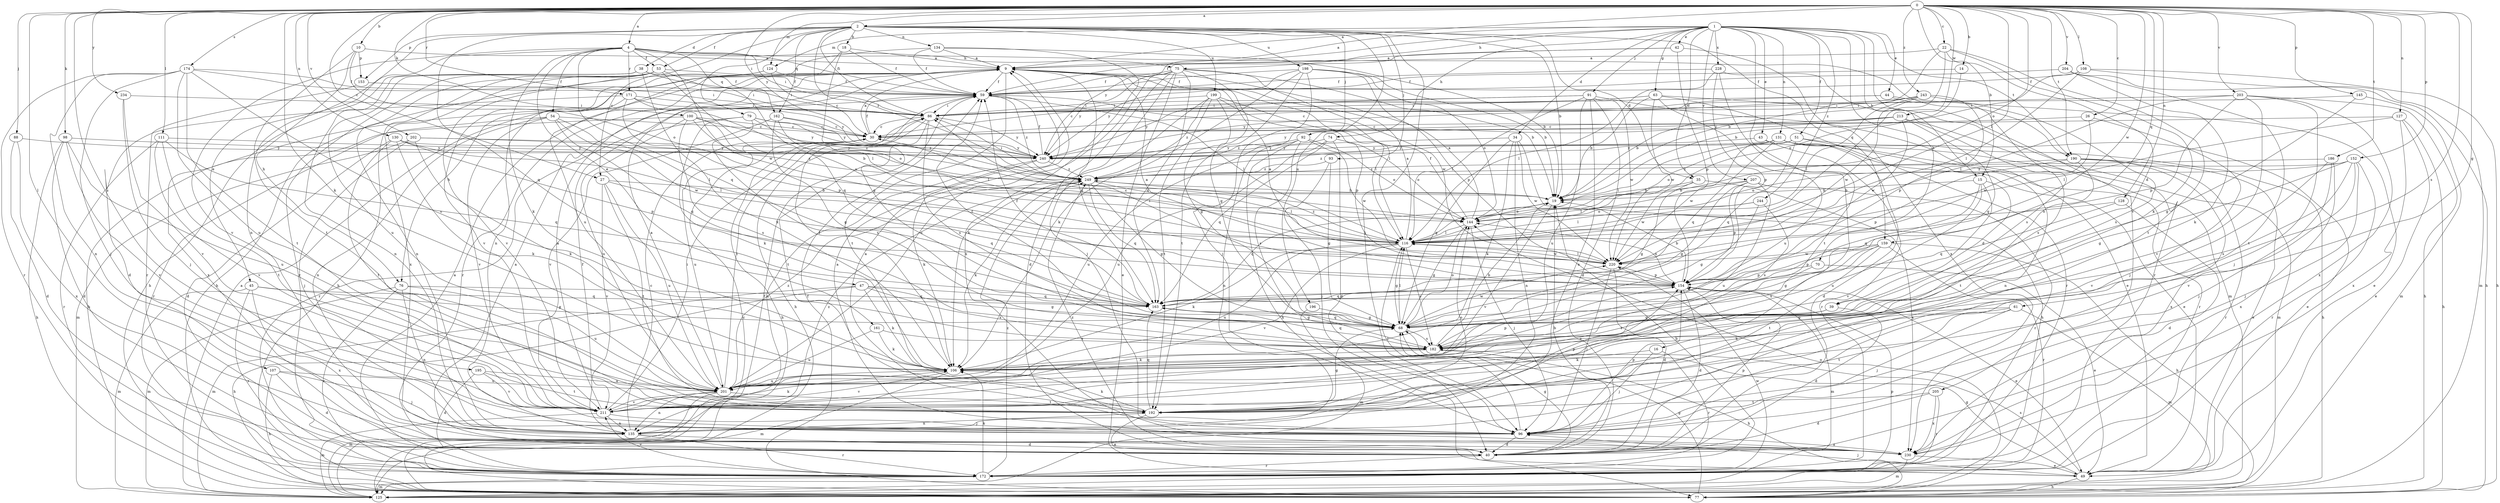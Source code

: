 strict digraph  {
0;
1;
2;
4;
9;
10;
14;
15;
16;
18;
19;
22;
26;
27;
30;
34;
35;
38;
39;
40;
42;
43;
44;
45;
47;
49;
51;
53;
54;
59;
61;
63;
68;
70;
74;
75;
76;
77;
79;
86;
88;
91;
92;
93;
96;
98;
100;
106;
107;
108;
111;
116;
124;
125;
127;
128;
130;
131;
134;
135;
144;
145;
152;
153;
154;
159;
161;
162;
163;
171;
172;
174;
182;
186;
190;
192;
195;
196;
198;
199;
201;
202;
203;
204;
205;
207;
211;
213;
220;
228;
230;
234;
240;
243;
244;
249;
0 -> 2  [label=a];
0 -> 4  [label=a];
0 -> 9  [label=a];
0 -> 10  [label=b];
0 -> 14  [label=b];
0 -> 15  [label=b];
0 -> 22  [label=c];
0 -> 26  [label=c];
0 -> 27  [label=c];
0 -> 61  [label=g];
0 -> 88  [label=j];
0 -> 98  [label=k];
0 -> 100  [label=k];
0 -> 106  [label=k];
0 -> 107  [label=l];
0 -> 108  [label=l];
0 -> 111  [label=l];
0 -> 116  [label=l];
0 -> 124  [label=m];
0 -> 127  [label=n];
0 -> 128  [label=n];
0 -> 130  [label=n];
0 -> 144  [label=o];
0 -> 145  [label=p];
0 -> 152  [label=p];
0 -> 159  [label=q];
0 -> 171  [label=r];
0 -> 174  [label=s];
0 -> 182  [label=s];
0 -> 186  [label=t];
0 -> 190  [label=t];
0 -> 195  [label=u];
0 -> 202  [label=v];
0 -> 203  [label=v];
0 -> 204  [label=v];
0 -> 213  [label=w];
0 -> 220  [label=w];
0 -> 234  [label=y];
0 -> 240  [label=y];
0 -> 243  [label=z];
1 -> 9  [label=a];
1 -> 15  [label=b];
1 -> 16  [label=b];
1 -> 34  [label=d];
1 -> 35  [label=d];
1 -> 42  [label=e];
1 -> 43  [label=e];
1 -> 44  [label=e];
1 -> 51  [label=f];
1 -> 63  [label=g];
1 -> 70  [label=h];
1 -> 74  [label=h];
1 -> 75  [label=h];
1 -> 91  [label=j];
1 -> 124  [label=m];
1 -> 131  [label=n];
1 -> 190  [label=t];
1 -> 205  [label=v];
1 -> 207  [label=v];
1 -> 228  [label=x];
1 -> 240  [label=y];
1 -> 244  [label=z];
2 -> 18  [label=b];
2 -> 19  [label=b];
2 -> 27  [label=c];
2 -> 35  [label=d];
2 -> 38  [label=d];
2 -> 53  [label=f];
2 -> 79  [label=i];
2 -> 86  [label=i];
2 -> 92  [label=j];
2 -> 93  [label=j];
2 -> 96  [label=j];
2 -> 134  [label=n];
2 -> 135  [label=n];
2 -> 153  [label=p];
2 -> 159  [label=q];
2 -> 161  [label=q];
2 -> 162  [label=q];
2 -> 196  [label=u];
2 -> 198  [label=u];
2 -> 199  [label=u];
2 -> 249  [label=z];
4 -> 45  [label=e];
4 -> 47  [label=e];
4 -> 53  [label=f];
4 -> 54  [label=f];
4 -> 59  [label=f];
4 -> 75  [label=h];
4 -> 86  [label=i];
4 -> 106  [label=k];
4 -> 162  [label=q];
4 -> 163  [label=q];
4 -> 171  [label=r];
4 -> 190  [label=t];
4 -> 211  [label=v];
4 -> 220  [label=w];
9 -> 59  [label=f];
9 -> 76  [label=h];
9 -> 116  [label=l];
9 -> 163  [label=q];
9 -> 172  [label=r];
9 -> 192  [label=t];
10 -> 9  [label=a];
10 -> 76  [label=h];
10 -> 144  [label=o];
10 -> 153  [label=p];
10 -> 192  [label=t];
14 -> 59  [label=f];
14 -> 144  [label=o];
15 -> 19  [label=b];
15 -> 39  [label=d];
15 -> 163  [label=q];
15 -> 201  [label=u];
15 -> 211  [label=v];
16 -> 96  [label=j];
16 -> 106  [label=k];
16 -> 172  [label=r];
18 -> 9  [label=a];
18 -> 59  [label=f];
18 -> 68  [label=g];
18 -> 201  [label=u];
19 -> 144  [label=o];
19 -> 163  [label=q];
19 -> 211  [label=v];
22 -> 9  [label=a];
22 -> 19  [label=b];
22 -> 39  [label=d];
22 -> 106  [label=k];
22 -> 116  [label=l];
22 -> 192  [label=t];
26 -> 30  [label=c];
26 -> 96  [label=j];
26 -> 220  [label=w];
27 -> 19  [label=b];
27 -> 163  [label=q];
27 -> 192  [label=t];
27 -> 201  [label=u];
27 -> 211  [label=v];
30 -> 9  [label=a];
30 -> 59  [label=f];
30 -> 77  [label=h];
30 -> 201  [label=u];
30 -> 240  [label=y];
34 -> 68  [label=g];
34 -> 77  [label=h];
34 -> 106  [label=k];
34 -> 135  [label=n];
34 -> 220  [label=w];
34 -> 240  [label=y];
35 -> 19  [label=b];
35 -> 68  [label=g];
35 -> 220  [label=w];
35 -> 230  [label=x];
38 -> 59  [label=f];
38 -> 77  [label=h];
38 -> 86  [label=i];
38 -> 106  [label=k];
38 -> 135  [label=n];
38 -> 201  [label=u];
39 -> 40  [label=d];
39 -> 68  [label=g];
39 -> 182  [label=s];
40 -> 9  [label=a];
40 -> 19  [label=b];
40 -> 68  [label=g];
40 -> 154  [label=p];
40 -> 172  [label=r];
40 -> 249  [label=z];
42 -> 9  [label=a];
42 -> 59  [label=f];
42 -> 154  [label=p];
42 -> 230  [label=x];
43 -> 49  [label=e];
43 -> 172  [label=r];
43 -> 240  [label=y];
44 -> 30  [label=c];
44 -> 49  [label=e];
44 -> 86  [label=i];
44 -> 182  [label=s];
45 -> 68  [label=g];
45 -> 125  [label=m];
45 -> 163  [label=q];
45 -> 172  [label=r];
45 -> 230  [label=x];
47 -> 68  [label=g];
47 -> 77  [label=h];
47 -> 106  [label=k];
47 -> 125  [label=m];
47 -> 163  [label=q];
47 -> 182  [label=s];
49 -> 68  [label=g];
49 -> 77  [label=h];
49 -> 96  [label=j];
49 -> 182  [label=s];
51 -> 49  [label=e];
51 -> 135  [label=n];
51 -> 144  [label=o];
51 -> 163  [label=q];
51 -> 240  [label=y];
53 -> 59  [label=f];
53 -> 77  [label=h];
53 -> 116  [label=l];
53 -> 135  [label=n];
53 -> 163  [label=q];
53 -> 172  [label=r];
53 -> 211  [label=v];
53 -> 230  [label=x];
54 -> 30  [label=c];
54 -> 116  [label=l];
54 -> 135  [label=n];
54 -> 163  [label=q];
54 -> 172  [label=r];
54 -> 211  [label=v];
54 -> 220  [label=w];
59 -> 86  [label=i];
59 -> 116  [label=l];
59 -> 249  [label=z];
61 -> 68  [label=g];
61 -> 96  [label=j];
61 -> 106  [label=k];
61 -> 125  [label=m];
61 -> 192  [label=t];
63 -> 19  [label=b];
63 -> 30  [label=c];
63 -> 86  [label=i];
63 -> 125  [label=m];
63 -> 172  [label=r];
63 -> 201  [label=u];
63 -> 220  [label=w];
68 -> 59  [label=f];
68 -> 116  [label=l];
68 -> 144  [label=o];
68 -> 163  [label=q];
68 -> 182  [label=s];
68 -> 220  [label=w];
70 -> 49  [label=e];
70 -> 154  [label=p];
70 -> 211  [label=v];
74 -> 40  [label=d];
74 -> 144  [label=o];
74 -> 163  [label=q];
74 -> 201  [label=u];
74 -> 240  [label=y];
75 -> 19  [label=b];
75 -> 40  [label=d];
75 -> 49  [label=e];
75 -> 59  [label=f];
75 -> 68  [label=g];
75 -> 96  [label=j];
75 -> 163  [label=q];
75 -> 201  [label=u];
75 -> 220  [label=w];
75 -> 240  [label=y];
76 -> 125  [label=m];
76 -> 135  [label=n];
76 -> 163  [label=q];
76 -> 172  [label=r];
76 -> 201  [label=u];
77 -> 59  [label=f];
77 -> 68  [label=g];
77 -> 144  [label=o];
79 -> 30  [label=c];
79 -> 106  [label=k];
79 -> 172  [label=r];
79 -> 182  [label=s];
79 -> 240  [label=y];
79 -> 249  [label=z];
86 -> 30  [label=c];
86 -> 77  [label=h];
86 -> 182  [label=s];
86 -> 192  [label=t];
86 -> 240  [label=y];
88 -> 40  [label=d];
88 -> 230  [label=x];
88 -> 240  [label=y];
91 -> 40  [label=d];
91 -> 49  [label=e];
91 -> 86  [label=i];
91 -> 116  [label=l];
91 -> 135  [label=n];
91 -> 201  [label=u];
91 -> 220  [label=w];
91 -> 240  [label=y];
92 -> 77  [label=h];
92 -> 135  [label=n];
92 -> 144  [label=o];
92 -> 182  [label=s];
92 -> 201  [label=u];
92 -> 220  [label=w];
92 -> 240  [label=y];
93 -> 68  [label=g];
93 -> 96  [label=j];
93 -> 249  [label=z];
96 -> 9  [label=a];
96 -> 40  [label=d];
96 -> 116  [label=l];
96 -> 154  [label=p];
96 -> 230  [label=x];
98 -> 40  [label=d];
98 -> 77  [label=h];
98 -> 201  [label=u];
98 -> 211  [label=v];
98 -> 240  [label=y];
100 -> 19  [label=b];
100 -> 30  [label=c];
100 -> 77  [label=h];
100 -> 144  [label=o];
100 -> 182  [label=s];
100 -> 201  [label=u];
100 -> 240  [label=y];
106 -> 59  [label=f];
106 -> 125  [label=m];
106 -> 154  [label=p];
106 -> 201  [label=u];
106 -> 211  [label=v];
107 -> 40  [label=d];
107 -> 77  [label=h];
107 -> 96  [label=j];
107 -> 201  [label=u];
108 -> 19  [label=b];
108 -> 59  [label=f];
108 -> 77  [label=h];
108 -> 116  [label=l];
108 -> 125  [label=m];
111 -> 163  [label=q];
111 -> 172  [label=r];
111 -> 192  [label=t];
111 -> 211  [label=v];
111 -> 240  [label=y];
116 -> 9  [label=a];
116 -> 30  [label=c];
116 -> 68  [label=g];
116 -> 106  [label=k];
116 -> 182  [label=s];
116 -> 201  [label=u];
116 -> 211  [label=v];
116 -> 220  [label=w];
116 -> 249  [label=z];
124 -> 30  [label=c];
124 -> 59  [label=f];
124 -> 77  [label=h];
124 -> 211  [label=v];
125 -> 9  [label=a];
125 -> 30  [label=c];
125 -> 59  [label=f];
125 -> 154  [label=p];
125 -> 220  [label=w];
127 -> 30  [label=c];
127 -> 49  [label=e];
127 -> 77  [label=h];
127 -> 116  [label=l];
127 -> 230  [label=x];
128 -> 40  [label=d];
128 -> 144  [label=o];
128 -> 163  [label=q];
130 -> 40  [label=d];
130 -> 106  [label=k];
130 -> 116  [label=l];
130 -> 154  [label=p];
130 -> 192  [label=t];
130 -> 240  [label=y];
131 -> 40  [label=d];
131 -> 77  [label=h];
131 -> 116  [label=l];
131 -> 125  [label=m];
131 -> 163  [label=q];
131 -> 172  [label=r];
131 -> 220  [label=w];
131 -> 240  [label=y];
131 -> 249  [label=z];
134 -> 9  [label=a];
134 -> 19  [label=b];
134 -> 59  [label=f];
134 -> 135  [label=n];
134 -> 230  [label=x];
135 -> 30  [label=c];
135 -> 40  [label=d];
135 -> 59  [label=f];
135 -> 172  [label=r];
135 -> 249  [label=z];
144 -> 9  [label=a];
144 -> 59  [label=f];
144 -> 68  [label=g];
144 -> 96  [label=j];
144 -> 116  [label=l];
145 -> 68  [label=g];
145 -> 86  [label=i];
145 -> 125  [label=m];
152 -> 68  [label=g];
152 -> 96  [label=j];
152 -> 144  [label=o];
152 -> 172  [label=r];
152 -> 182  [label=s];
152 -> 211  [label=v];
152 -> 249  [label=z];
153 -> 86  [label=i];
153 -> 172  [label=r];
154 -> 9  [label=a];
154 -> 19  [label=b];
154 -> 40  [label=d];
154 -> 49  [label=e];
154 -> 86  [label=i];
154 -> 125  [label=m];
154 -> 144  [label=o];
154 -> 163  [label=q];
159 -> 68  [label=g];
159 -> 77  [label=h];
159 -> 154  [label=p];
159 -> 172  [label=r];
159 -> 182  [label=s];
159 -> 192  [label=t];
159 -> 220  [label=w];
161 -> 106  [label=k];
161 -> 182  [label=s];
161 -> 201  [label=u];
162 -> 30  [label=c];
162 -> 68  [label=g];
162 -> 116  [label=l];
162 -> 211  [label=v];
162 -> 249  [label=z];
163 -> 59  [label=f];
163 -> 68  [label=g];
171 -> 40  [label=d];
171 -> 86  [label=i];
171 -> 144  [label=o];
171 -> 154  [label=p];
171 -> 230  [label=x];
171 -> 240  [label=y];
172 -> 9  [label=a];
172 -> 19  [label=b];
172 -> 106  [label=k];
172 -> 125  [label=m];
172 -> 211  [label=v];
172 -> 249  [label=z];
174 -> 59  [label=f];
174 -> 86  [label=i];
174 -> 96  [label=j];
174 -> 135  [label=n];
174 -> 172  [label=r];
174 -> 182  [label=s];
174 -> 192  [label=t];
174 -> 201  [label=u];
182 -> 19  [label=b];
182 -> 77  [label=h];
182 -> 106  [label=k];
182 -> 163  [label=q];
186 -> 96  [label=j];
186 -> 211  [label=v];
186 -> 230  [label=x];
186 -> 249  [label=z];
190 -> 49  [label=e];
190 -> 154  [label=p];
190 -> 172  [label=r];
190 -> 192  [label=t];
190 -> 230  [label=x];
190 -> 249  [label=z];
192 -> 49  [label=e];
192 -> 68  [label=g];
192 -> 106  [label=k];
192 -> 135  [label=n];
192 -> 144  [label=o];
192 -> 154  [label=p];
192 -> 163  [label=q];
195 -> 40  [label=d];
195 -> 192  [label=t];
195 -> 201  [label=u];
195 -> 211  [label=v];
196 -> 68  [label=g];
196 -> 125  [label=m];
198 -> 19  [label=b];
198 -> 59  [label=f];
198 -> 96  [label=j];
198 -> 106  [label=k];
198 -> 144  [label=o];
198 -> 154  [label=p];
198 -> 192  [label=t];
198 -> 240  [label=y];
199 -> 68  [label=g];
199 -> 86  [label=i];
199 -> 106  [label=k];
199 -> 116  [label=l];
199 -> 154  [label=p];
199 -> 192  [label=t];
199 -> 249  [label=z];
201 -> 9  [label=a];
201 -> 86  [label=i];
201 -> 125  [label=m];
201 -> 135  [label=n];
201 -> 192  [label=t];
201 -> 211  [label=v];
201 -> 249  [label=z];
202 -> 96  [label=j];
202 -> 106  [label=k];
202 -> 125  [label=m];
202 -> 240  [label=y];
202 -> 249  [label=z];
203 -> 77  [label=h];
203 -> 86  [label=i];
203 -> 96  [label=j];
203 -> 116  [label=l];
203 -> 154  [label=p];
203 -> 211  [label=v];
203 -> 230  [label=x];
204 -> 59  [label=f];
204 -> 77  [label=h];
204 -> 106  [label=k];
204 -> 192  [label=t];
205 -> 40  [label=d];
205 -> 172  [label=r];
205 -> 192  [label=t];
205 -> 230  [label=x];
207 -> 19  [label=b];
207 -> 68  [label=g];
207 -> 116  [label=l];
207 -> 154  [label=p];
207 -> 172  [label=r];
207 -> 201  [label=u];
211 -> 9  [label=a];
211 -> 86  [label=i];
211 -> 96  [label=j];
211 -> 106  [label=k];
211 -> 125  [label=m];
211 -> 135  [label=n];
213 -> 30  [label=c];
213 -> 163  [label=q];
213 -> 182  [label=s];
213 -> 220  [label=w];
213 -> 240  [label=y];
213 -> 249  [label=z];
220 -> 9  [label=a];
220 -> 40  [label=d];
220 -> 96  [label=j];
220 -> 116  [label=l];
220 -> 154  [label=p];
228 -> 59  [label=f];
228 -> 116  [label=l];
228 -> 154  [label=p];
228 -> 172  [label=r];
228 -> 192  [label=t];
230 -> 9  [label=a];
230 -> 49  [label=e];
230 -> 125  [label=m];
234 -> 86  [label=i];
234 -> 96  [label=j];
234 -> 211  [label=v];
240 -> 59  [label=f];
240 -> 106  [label=k];
240 -> 135  [label=n];
240 -> 249  [label=z];
243 -> 19  [label=b];
243 -> 86  [label=i];
243 -> 116  [label=l];
243 -> 154  [label=p];
243 -> 182  [label=s];
243 -> 220  [label=w];
243 -> 240  [label=y];
244 -> 68  [label=g];
244 -> 116  [label=l];
244 -> 144  [label=o];
244 -> 182  [label=s];
249 -> 19  [label=b];
249 -> 68  [label=g];
249 -> 86  [label=i];
249 -> 106  [label=k];
249 -> 116  [label=l];
249 -> 163  [label=q];
}
